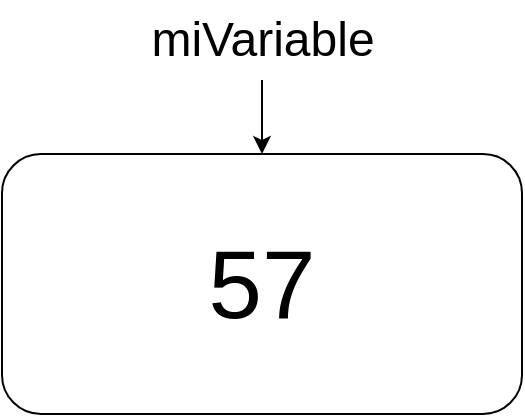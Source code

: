 <mxfile version="21.2.9" type="github">
  <diagram name="Página-1" id="qQL7vK5yumqpfY1hVFyP">
    <mxGraphModel dx="1050" dy="665" grid="1" gridSize="10" guides="1" tooltips="1" connect="1" arrows="1" fold="1" page="1" pageScale="1" pageWidth="827" pageHeight="1169" math="0" shadow="0">
      <root>
        <mxCell id="0" />
        <mxCell id="1" parent="0" />
        <mxCell id="BDNlaQzzMUebrEuXNI84-1" value="&lt;font style=&quot;font-size: 48px;&quot;&gt;57&lt;/font&gt;" style="rounded=1;whiteSpace=wrap;html=1;" vertex="1" parent="1">
          <mxGeometry x="100" y="200" width="260" height="130" as="geometry" />
        </mxCell>
        <mxCell id="BDNlaQzzMUebrEuXNI84-3" style="edgeStyle=orthogonalEdgeStyle;rounded=0;orthogonalLoop=1;jettySize=auto;html=1;entryX=0.5;entryY=0;entryDx=0;entryDy=0;" edge="1" parent="1" source="BDNlaQzzMUebrEuXNI84-2" target="BDNlaQzzMUebrEuXNI84-1">
          <mxGeometry relative="1" as="geometry" />
        </mxCell>
        <mxCell id="BDNlaQzzMUebrEuXNI84-2" value="&lt;font style=&quot;font-size: 24px;&quot;&gt;miVariable&lt;/font&gt;" style="text;html=1;align=center;verticalAlign=middle;resizable=0;points=[];autosize=1;strokeColor=none;fillColor=none;" vertex="1" parent="1">
          <mxGeometry x="160" y="123" width="140" height="40" as="geometry" />
        </mxCell>
      </root>
    </mxGraphModel>
  </diagram>
</mxfile>
